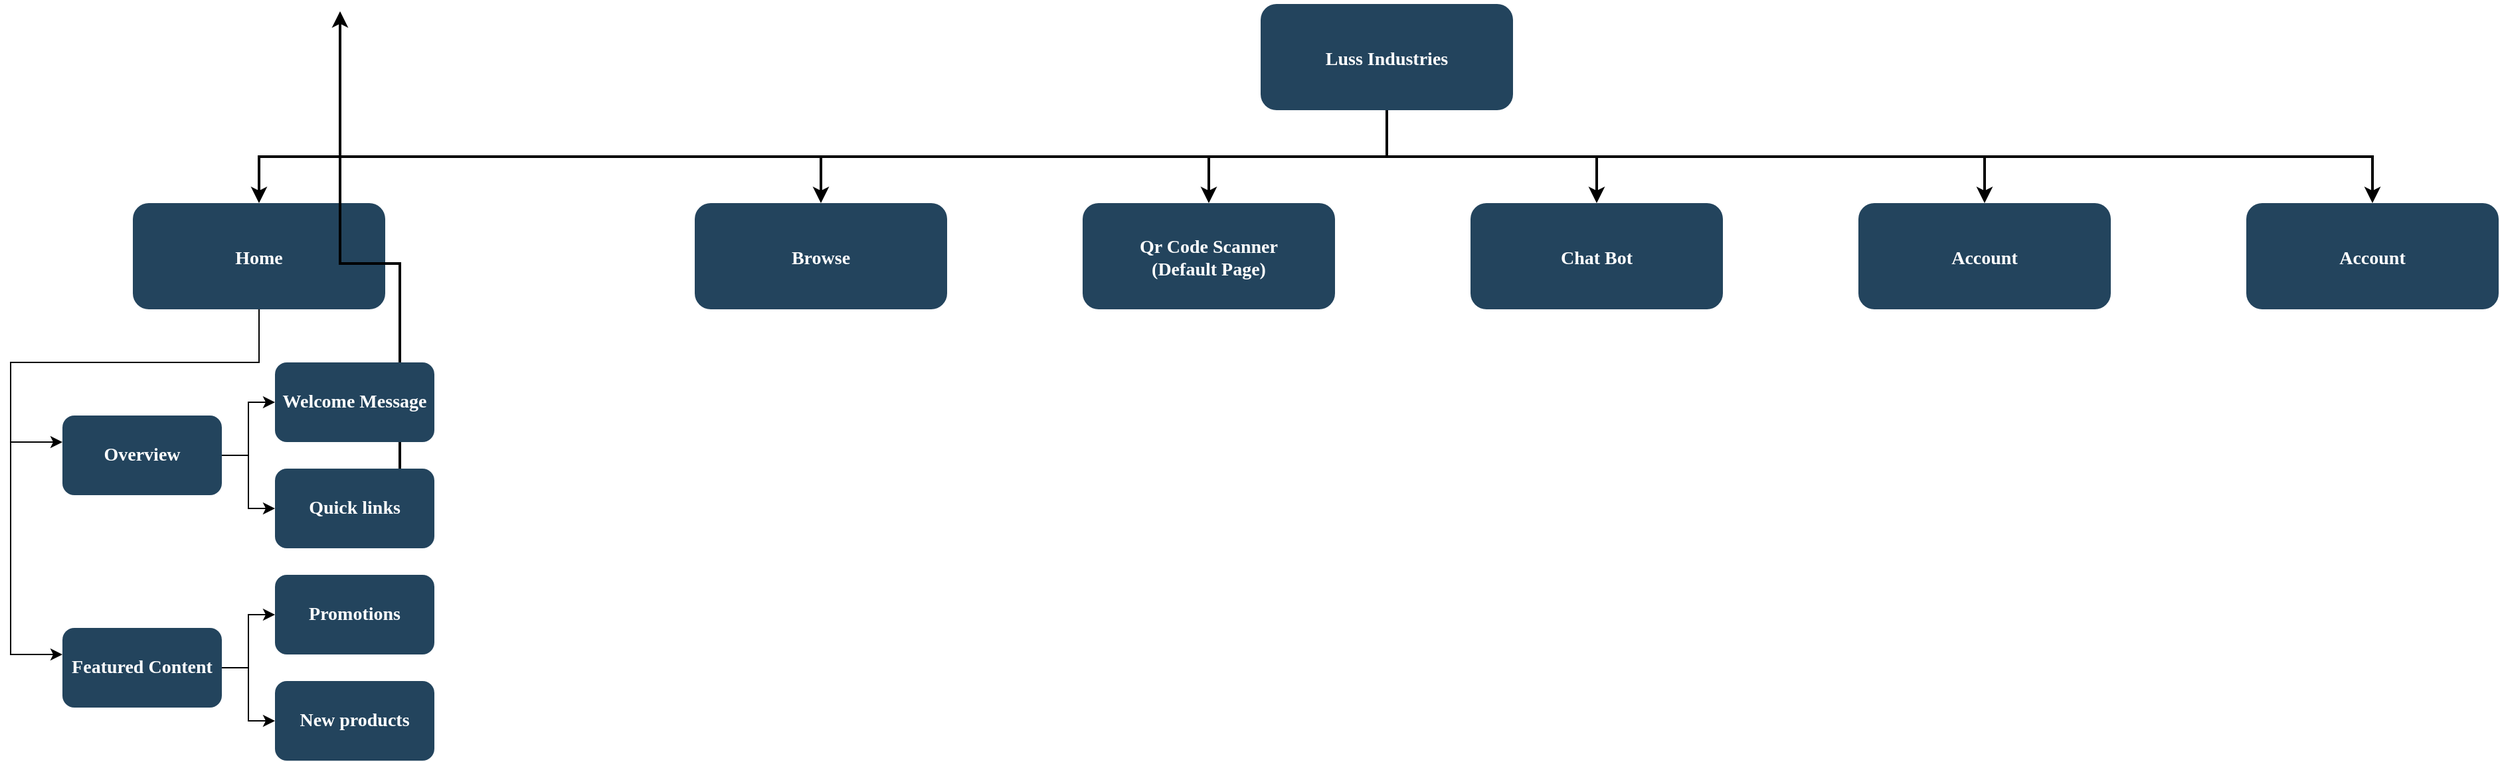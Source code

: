 <mxfile version="24.7.7">
  <diagram name="Page-1" id="2c0d36ab-eaac-3732-788b-9136903baeff">
    <mxGraphModel dx="2015" dy="857" grid="1" gridSize="10" guides="1" tooltips="1" connect="1" arrows="1" fold="1" page="0" pageScale="1.5" pageWidth="1169" pageHeight="827" background="#ffffff" math="0" shadow="0">
      <root>
        <mxCell id="0" />
        <mxCell id="1" parent="0" />
        <mxCell id="2" value="Luss Industries" style="rounded=1;fillColor=#23445D;gradientColor=none;strokeColor=none;fontColor=#FFFFFF;fontStyle=1;fontFamily=Tahoma;fontSize=14;flipH=0;" parent="1" vertex="1">
          <mxGeometry x="770" y="130" width="190" height="80" as="geometry" />
        </mxCell>
        <mxCell id="4" value="Account" style="rounded=1;fillColor=#23445D;gradientColor=none;strokeColor=none;fontColor=#FFFFFF;fontStyle=1;fontFamily=Tahoma;fontSize=14;direction=west;flipH=0;" parent="1" vertex="1">
          <mxGeometry x="1220" y="280" width="190" height="80" as="geometry" />
        </mxCell>
        <mxCell id="9" value="" style="edgeStyle=elbowEdgeStyle;elbow=vertical;strokeWidth=2;rounded=0" parent="1" source="2" target="4" edge="1">
          <mxGeometry x="337" y="215.5" width="100" height="100" as="geometry">
            <mxPoint x="2043" y="315.5" as="sourcePoint" />
            <mxPoint x="1943" y="215.5" as="targetPoint" />
          </mxGeometry>
        </mxCell>
        <mxCell id="10" value="Qr Code Scanner&#xa;(Default Page)" style="rounded=1;fillColor=#23445D;gradientColor=none;strokeColor=none;fontColor=#FFFFFF;fontStyle=1;fontFamily=Tahoma;fontSize=14;direction=west;flipH=1;flipV=1;" parent="1" vertex="1">
          <mxGeometry x="636" y="280" width="190" height="80" as="geometry" />
        </mxCell>
        <mxCell id="12" value="Browse" style="rounded=1;fillColor=#23445D;gradientColor=none;strokeColor=none;fontColor=#FFFFFF;fontStyle=1;fontFamily=Tahoma;fontSize=14;direction=west;flipH=0;" parent="1" vertex="1">
          <mxGeometry x="344" y="280" width="190" height="80" as="geometry" />
        </mxCell>
        <mxCell id="tw0CBn4gDF8c5VPzYqaW-151" value="" style="edgeStyle=orthogonalEdgeStyle;rounded=0;orthogonalLoop=1;jettySize=auto;html=1;" edge="1" parent="1" source="13" target="tw0CBn4gDF8c5VPzYqaW-150">
          <mxGeometry relative="1" as="geometry">
            <Array as="points">
              <mxPoint x="16" y="400" />
              <mxPoint x="-171" y="400" />
              <mxPoint x="-171" y="460" />
            </Array>
          </mxGeometry>
        </mxCell>
        <mxCell id="tw0CBn4gDF8c5VPzYqaW-155" value="" style="edgeStyle=orthogonalEdgeStyle;rounded=0;orthogonalLoop=1;jettySize=auto;html=1;" edge="1" parent="1" source="13" target="tw0CBn4gDF8c5VPzYqaW-154">
          <mxGeometry relative="1" as="geometry">
            <Array as="points">
              <mxPoint x="16" y="400" />
              <mxPoint x="-171" y="400" />
              <mxPoint x="-171" y="620" />
            </Array>
          </mxGeometry>
        </mxCell>
        <mxCell id="13" value="Home" style="rounded=1;fillColor=#23445D;gradientColor=none;strokeColor=none;fontColor=#FFFFFF;fontStyle=1;fontFamily=Tahoma;fontSize=14;direction=west;flipH=0;" parent="1" vertex="1">
          <mxGeometry x="-79" y="280" width="190" height="80" as="geometry" />
        </mxCell>
        <mxCell id="59" value="" style="edgeStyle=elbowEdgeStyle;elbow=vertical;strokeWidth=2;rounded=0" parent="1" source="2" target="12" edge="1">
          <mxGeometry x="347" y="225.5" width="100" height="100" as="geometry">
            <mxPoint x="528.0" y="275.5" as="sourcePoint" />
            <mxPoint x="-77.0" y="345.5" as="targetPoint" />
          </mxGeometry>
        </mxCell>
        <mxCell id="61" value="" style="edgeStyle=elbowEdgeStyle;elbow=vertical;strokeWidth=2;rounded=0" parent="1" source="2" target="13" edge="1">
          <mxGeometry x="-23" y="135.5" width="100" height="100" as="geometry">
            <mxPoint x="1083" y="235.5" as="sourcePoint" />
            <mxPoint x="983" y="135.5" as="targetPoint" />
          </mxGeometry>
        </mxCell>
        <mxCell id="107" value="" style="edgeStyle=elbowEdgeStyle;elbow=vertical;rounded=0;strokeWidth=2" parent="1" target="15" edge="1">
          <mxGeometry x="-23" y="135.5" width="100" height="100" as="geometry">
            <mxPoint x="122" y="515.5" as="sourcePoint" />
            <mxPoint x="77" y="135.5" as="targetPoint" />
          </mxGeometry>
        </mxCell>
        <mxCell id="tw0CBn4gDF8c5VPzYqaW-124" value="" style="edgeStyle=elbowEdgeStyle;elbow=vertical;strokeWidth=2;rounded=0;exitX=0.5;exitY=1;exitDx=0;exitDy=0;entryX=0.5;entryY=1;entryDx=0;entryDy=0;" edge="1" parent="1" source="2" target="tw0CBn4gDF8c5VPzYqaW-126">
          <mxGeometry x="347" y="225.5" width="100" height="100" as="geometry">
            <mxPoint x="1188" y="276" as="sourcePoint" />
            <mxPoint x="1383" y="346" as="targetPoint" />
          </mxGeometry>
        </mxCell>
        <mxCell id="tw0CBn4gDF8c5VPzYqaW-125" value="" style="edgeStyle=elbowEdgeStyle;elbow=vertical;strokeWidth=2;rounded=0;exitX=0.5;exitY=1;exitDx=0;exitDy=0;entryX=0.5;entryY=1;entryDx=0;entryDy=0;" edge="1" parent="1" source="2" target="10">
          <mxGeometry x="347" y="225.5" width="100" height="100" as="geometry">
            <mxPoint x="848" y="286" as="sourcePoint" />
            <mxPoint x="492.57" y="329.1" as="targetPoint" />
          </mxGeometry>
        </mxCell>
        <mxCell id="tw0CBn4gDF8c5VPzYqaW-126" value="Chat Bot" style="rounded=1;fillColor=#23445D;gradientColor=none;strokeColor=none;fontColor=#FFFFFF;fontStyle=1;fontFamily=Tahoma;fontSize=14;direction=west;flipH=0;" vertex="1" parent="1">
          <mxGeometry x="928" y="280" width="190" height="80" as="geometry" />
        </mxCell>
        <mxCell id="tw0CBn4gDF8c5VPzYqaW-138" value="Account" style="rounded=1;fillColor=#23445D;gradientColor=none;strokeColor=none;fontColor=#FFFFFF;fontStyle=1;fontFamily=Tahoma;fontSize=14;direction=west;flipH=0;" vertex="1" parent="1">
          <mxGeometry x="1512" y="280" width="190" height="80" as="geometry" />
        </mxCell>
        <mxCell id="tw0CBn4gDF8c5VPzYqaW-143" value="" style="edgeStyle=elbowEdgeStyle;elbow=vertical;strokeWidth=2;rounded=0;exitX=0.5;exitY=1;exitDx=0;exitDy=0;entryX=0.5;entryY=1;entryDx=0;entryDy=0;" edge="1" parent="1" source="2" target="tw0CBn4gDF8c5VPzYqaW-138">
          <mxGeometry x="337" y="215.5" width="100" height="100" as="geometry">
            <mxPoint x="870" y="210" as="sourcePoint" />
            <mxPoint x="1500" y="280" as="targetPoint" />
          </mxGeometry>
        </mxCell>
        <mxCell id="tw0CBn4gDF8c5VPzYqaW-161" style="edgeStyle=orthogonalEdgeStyle;rounded=0;orthogonalLoop=1;jettySize=auto;html=1;entryX=0;entryY=0.5;entryDx=0;entryDy=0;" edge="1" parent="1" source="tw0CBn4gDF8c5VPzYqaW-150" target="tw0CBn4gDF8c5VPzYqaW-157">
          <mxGeometry relative="1" as="geometry" />
        </mxCell>
        <mxCell id="tw0CBn4gDF8c5VPzYqaW-162" style="edgeStyle=orthogonalEdgeStyle;rounded=0;orthogonalLoop=1;jettySize=auto;html=1;entryX=0;entryY=0.5;entryDx=0;entryDy=0;" edge="1" parent="1" source="tw0CBn4gDF8c5VPzYqaW-150" target="tw0CBn4gDF8c5VPzYqaW-159">
          <mxGeometry relative="1" as="geometry" />
        </mxCell>
        <mxCell id="tw0CBn4gDF8c5VPzYqaW-150" value="Overview" style="whiteSpace=wrap;html=1;fontSize=14;fontFamily=Tahoma;fillColor=#23445D;strokeColor=none;fontColor=#FFFFFF;rounded=1;gradientColor=none;fontStyle=1;" vertex="1" parent="1">
          <mxGeometry x="-132" y="440" width="120" height="60" as="geometry" />
        </mxCell>
        <mxCell id="tw0CBn4gDF8c5VPzYqaW-154" value="Featured Content" style="whiteSpace=wrap;html=1;fontSize=14;fontFamily=Tahoma;fillColor=#23445D;strokeColor=none;fontColor=#FFFFFF;rounded=1;gradientColor=none;fontStyle=1;" vertex="1" parent="1">
          <mxGeometry x="-132" y="600" width="120" height="60" as="geometry" />
        </mxCell>
        <mxCell id="tw0CBn4gDF8c5VPzYqaW-157" value="Welcome Message" style="whiteSpace=wrap;html=1;fontSize=14;fontFamily=Tahoma;fillColor=#23445D;strokeColor=none;fontColor=#FFFFFF;rounded=1;gradientColor=none;fontStyle=1;" vertex="1" parent="1">
          <mxGeometry x="28" y="400" width="120" height="60" as="geometry" />
        </mxCell>
        <mxCell id="tw0CBn4gDF8c5VPzYqaW-159" value="Quick links" style="whiteSpace=wrap;html=1;fontSize=14;fontFamily=Tahoma;fillColor=#23445D;strokeColor=none;fontColor=#FFFFFF;rounded=1;gradientColor=none;fontStyle=1;" vertex="1" parent="1">
          <mxGeometry x="28" y="480" width="120" height="60" as="geometry" />
        </mxCell>
        <mxCell id="tw0CBn4gDF8c5VPzYqaW-165" style="edgeStyle=orthogonalEdgeStyle;rounded=0;orthogonalLoop=1;jettySize=auto;html=1;entryX=0;entryY=0.5;entryDx=0;entryDy=0;exitX=1;exitY=0.5;exitDx=0;exitDy=0;" edge="1" parent="1" target="tw0CBn4gDF8c5VPzYqaW-167" source="tw0CBn4gDF8c5VPzYqaW-154">
          <mxGeometry relative="1" as="geometry">
            <mxPoint x="-2" y="620" as="sourcePoint" />
          </mxGeometry>
        </mxCell>
        <mxCell id="tw0CBn4gDF8c5VPzYqaW-166" style="edgeStyle=orthogonalEdgeStyle;rounded=0;orthogonalLoop=1;jettySize=auto;html=1;entryX=0;entryY=0.5;entryDx=0;entryDy=0;exitX=1;exitY=0.5;exitDx=0;exitDy=0;" edge="1" parent="1" target="tw0CBn4gDF8c5VPzYqaW-168" source="tw0CBn4gDF8c5VPzYqaW-154">
          <mxGeometry relative="1" as="geometry">
            <mxPoint x="-2" y="620" as="sourcePoint" />
            <Array as="points">
              <mxPoint x="8" y="630" />
              <mxPoint x="8" y="670" />
            </Array>
          </mxGeometry>
        </mxCell>
        <mxCell id="tw0CBn4gDF8c5VPzYqaW-167" value="Promotions" style="whiteSpace=wrap;html=1;fontSize=14;fontFamily=Tahoma;fillColor=#23445D;strokeColor=none;fontColor=#FFFFFF;rounded=1;gradientColor=none;fontStyle=1;" vertex="1" parent="1">
          <mxGeometry x="28" y="560" width="120" height="60" as="geometry" />
        </mxCell>
        <mxCell id="tw0CBn4gDF8c5VPzYqaW-168" value="New products" style="whiteSpace=wrap;html=1;fontSize=14;fontFamily=Tahoma;fillColor=#23445D;strokeColor=none;fontColor=#FFFFFF;rounded=1;gradientColor=none;fontStyle=1;" vertex="1" parent="1">
          <mxGeometry x="28" y="640" width="120" height="60" as="geometry" />
        </mxCell>
      </root>
    </mxGraphModel>
  </diagram>
</mxfile>
